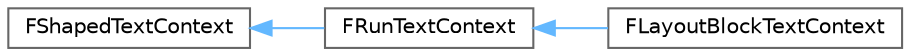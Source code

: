 digraph "Graphical Class Hierarchy"
{
 // INTERACTIVE_SVG=YES
 // LATEX_PDF_SIZE
  bgcolor="transparent";
  edge [fontname=Helvetica,fontsize=10,labelfontname=Helvetica,labelfontsize=10];
  node [fontname=Helvetica,fontsize=10,shape=box,height=0.2,width=0.4];
  rankdir="LR";
  Node0 [id="Node000000",label="FShapedTextContext",height=0.2,width=0.4,color="grey40", fillcolor="white", style="filled",URL="$d8/def/structFShapedTextContext.html",tooltip="The basic data needed when shaping a run of text."];
  Node0 -> Node1 [id="edge5075_Node000000_Node000001",dir="back",color="steelblue1",style="solid",tooltip=" "];
  Node1 [id="Node000001",label="FRunTextContext",height=0.2,width=0.4,color="grey40", fillcolor="white", style="filled",URL="$d2/d97/structFRunTextContext.html",tooltip="The context needed when performing text operations on a run of text."];
  Node1 -> Node2 [id="edge5076_Node000001_Node000002",dir="back",color="steelblue1",style="solid",tooltip=" "];
  Node2 [id="Node000002",label="FLayoutBlockTextContext",height=0.2,width=0.4,color="grey40", fillcolor="white", style="filled",URL="$d5/d98/structFLayoutBlockTextContext.html",tooltip="The context needed when creating a block from a run of a text."];
}
